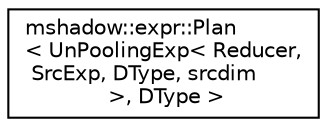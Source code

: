 digraph "Graphical Class Hierarchy"
{
 // LATEX_PDF_SIZE
  edge [fontname="Helvetica",fontsize="10",labelfontname="Helvetica",labelfontsize="10"];
  node [fontname="Helvetica",fontsize="10",shape=record];
  rankdir="LR";
  Node0 [label="mshadow::expr::Plan\l\< UnPoolingExp\< Reducer,\l SrcExp, DType, srcdim\l \>, DType \>",height=0.2,width=0.4,color="black", fillcolor="white", style="filled",URL="$structmshadow_1_1expr_1_1Plan_3_01UnPoolingExp_3_01Reducer_00_01SrcExp_00_01DType_00_01srcdim_01_4_00_01DType_01_4.html",tooltip=" "];
}
